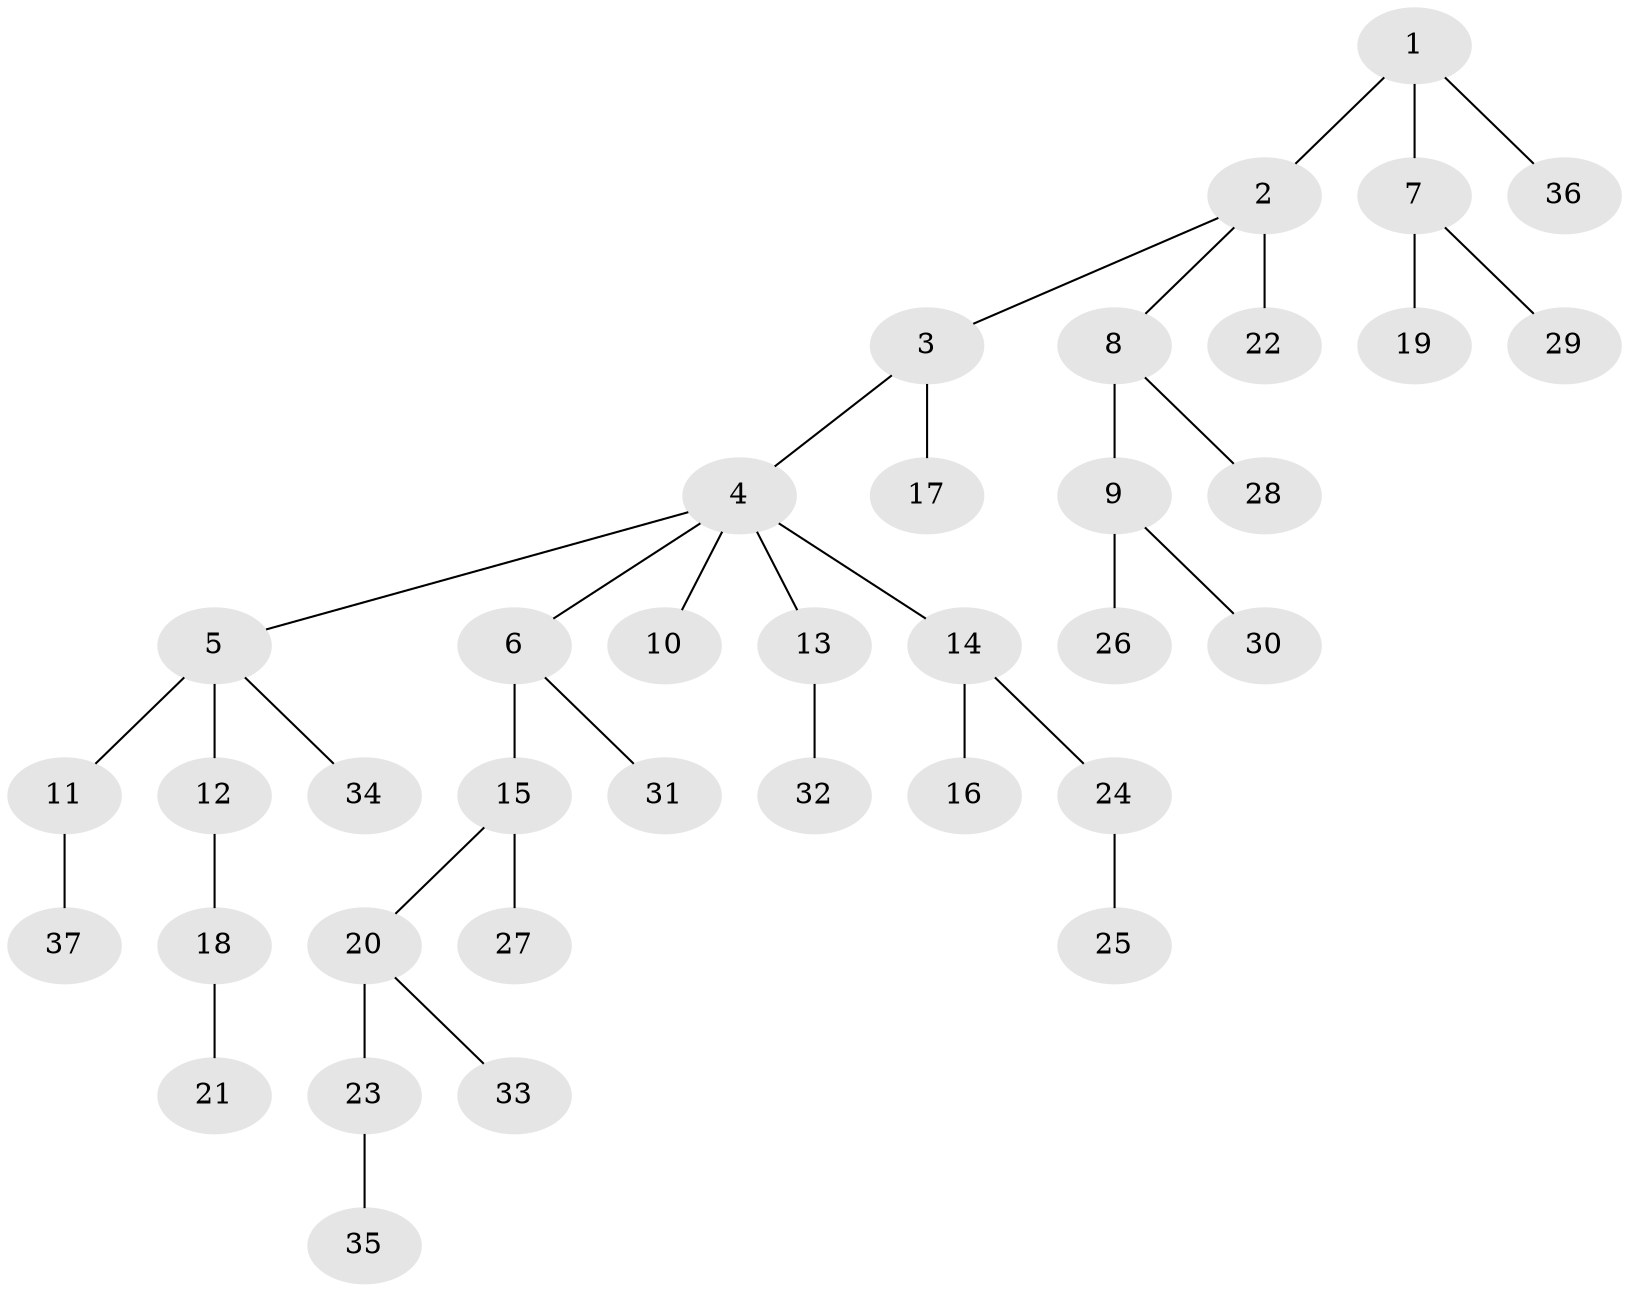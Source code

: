 // original degree distribution, {6: 0.0136986301369863, 8: 0.0136986301369863, 4: 0.0684931506849315, 7: 0.0136986301369863, 3: 0.1232876712328767, 2: 0.2191780821917808, 5: 0.0136986301369863, 1: 0.5342465753424658}
// Generated by graph-tools (version 1.1) at 2025/51/03/04/25 22:51:54]
// undirected, 37 vertices, 36 edges
graph export_dot {
  node [color=gray90,style=filled];
  1;
  2;
  3;
  4;
  5;
  6;
  7;
  8;
  9;
  10;
  11;
  12;
  13;
  14;
  15;
  16;
  17;
  18;
  19;
  20;
  21;
  22;
  23;
  24;
  25;
  26;
  27;
  28;
  29;
  30;
  31;
  32;
  33;
  34;
  35;
  36;
  37;
  1 -- 2 [weight=1.0];
  1 -- 7 [weight=3.0];
  1 -- 36 [weight=1.0];
  2 -- 3 [weight=1.0];
  2 -- 8 [weight=1.0];
  2 -- 22 [weight=4.0];
  3 -- 4 [weight=1.0];
  3 -- 17 [weight=1.0];
  4 -- 5 [weight=1.0];
  4 -- 6 [weight=1.0];
  4 -- 10 [weight=1.0];
  4 -- 13 [weight=1.0];
  4 -- 14 [weight=1.0];
  5 -- 11 [weight=1.0];
  5 -- 12 [weight=3.0];
  5 -- 34 [weight=1.0];
  6 -- 15 [weight=1.0];
  6 -- 31 [weight=1.0];
  7 -- 19 [weight=1.0];
  7 -- 29 [weight=1.0];
  8 -- 9 [weight=1.0];
  8 -- 28 [weight=1.0];
  9 -- 26 [weight=1.0];
  9 -- 30 [weight=1.0];
  11 -- 37 [weight=1.0];
  12 -- 18 [weight=1.0];
  13 -- 32 [weight=1.0];
  14 -- 16 [weight=1.0];
  14 -- 24 [weight=1.0];
  15 -- 20 [weight=1.0];
  15 -- 27 [weight=2.0];
  18 -- 21 [weight=1.0];
  20 -- 23 [weight=1.0];
  20 -- 33 [weight=1.0];
  23 -- 35 [weight=1.0];
  24 -- 25 [weight=1.0];
}
